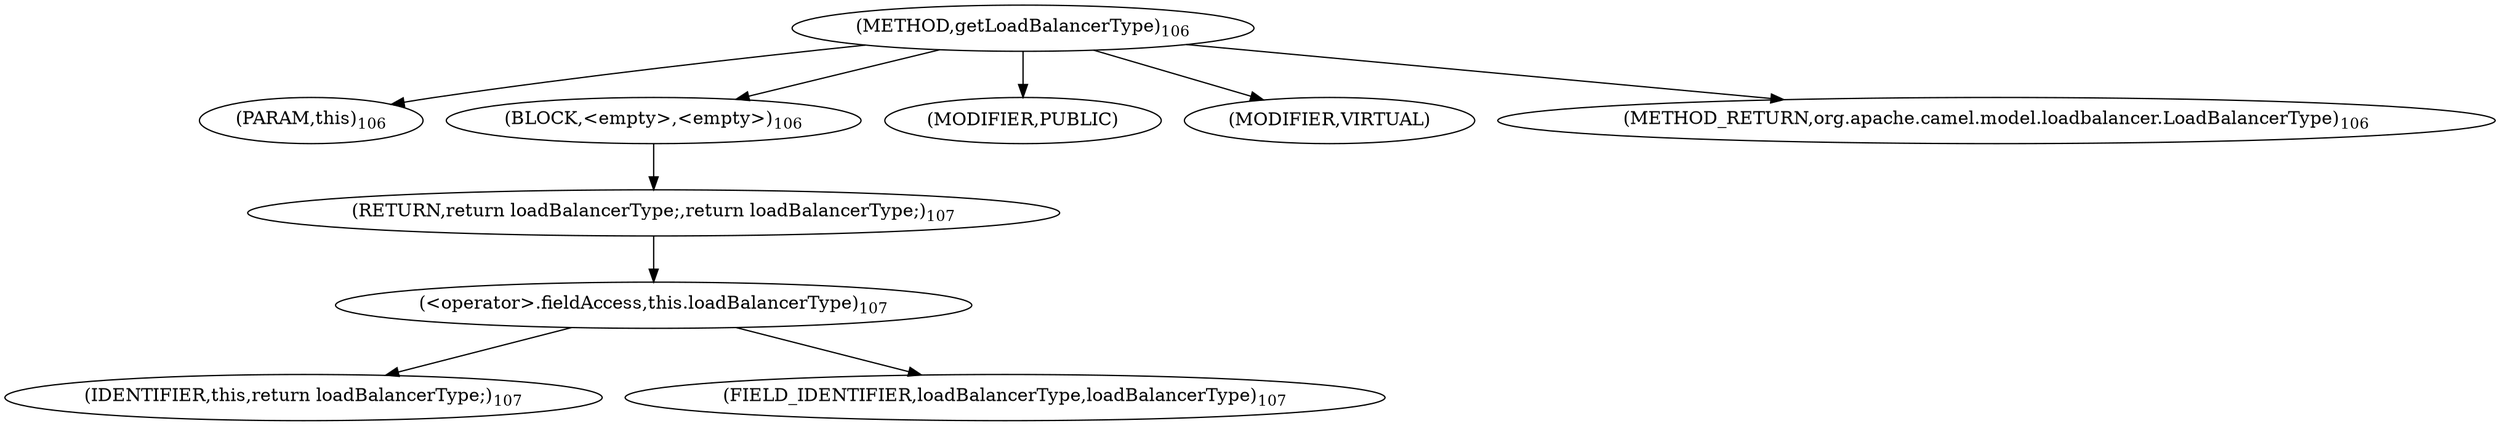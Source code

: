 digraph "getLoadBalancerType" {  
"201" [label = <(METHOD,getLoadBalancerType)<SUB>106</SUB>> ]
"202" [label = <(PARAM,this)<SUB>106</SUB>> ]
"203" [label = <(BLOCK,&lt;empty&gt;,&lt;empty&gt;)<SUB>106</SUB>> ]
"204" [label = <(RETURN,return loadBalancerType;,return loadBalancerType;)<SUB>107</SUB>> ]
"205" [label = <(&lt;operator&gt;.fieldAccess,this.loadBalancerType)<SUB>107</SUB>> ]
"206" [label = <(IDENTIFIER,this,return loadBalancerType;)<SUB>107</SUB>> ]
"207" [label = <(FIELD_IDENTIFIER,loadBalancerType,loadBalancerType)<SUB>107</SUB>> ]
"208" [label = <(MODIFIER,PUBLIC)> ]
"209" [label = <(MODIFIER,VIRTUAL)> ]
"210" [label = <(METHOD_RETURN,org.apache.camel.model.loadbalancer.LoadBalancerType)<SUB>106</SUB>> ]
  "201" -> "202" 
  "201" -> "203" 
  "201" -> "208" 
  "201" -> "209" 
  "201" -> "210" 
  "203" -> "204" 
  "204" -> "205" 
  "205" -> "206" 
  "205" -> "207" 
}
